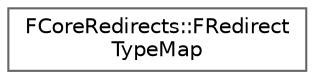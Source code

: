 digraph "Graphical Class Hierarchy"
{
 // INTERACTIVE_SVG=YES
 // LATEX_PDF_SIZE
  bgcolor="transparent";
  edge [fontname=Helvetica,fontsize=10,labelfontname=Helvetica,labelfontsize=10];
  node [fontname=Helvetica,fontsize=10,shape=box,height=0.2,width=0.4];
  rankdir="LR";
  Node0 [id="Node000000",label="FCoreRedirects::FRedirect\lTypeMap",height=0.2,width=0.4,color="grey40", fillcolor="white", style="filled",URL="$df/d48/structFCoreRedirects_1_1FRedirectTypeMap.html",tooltip="Map from name of thing being mapped to full list."];
}
